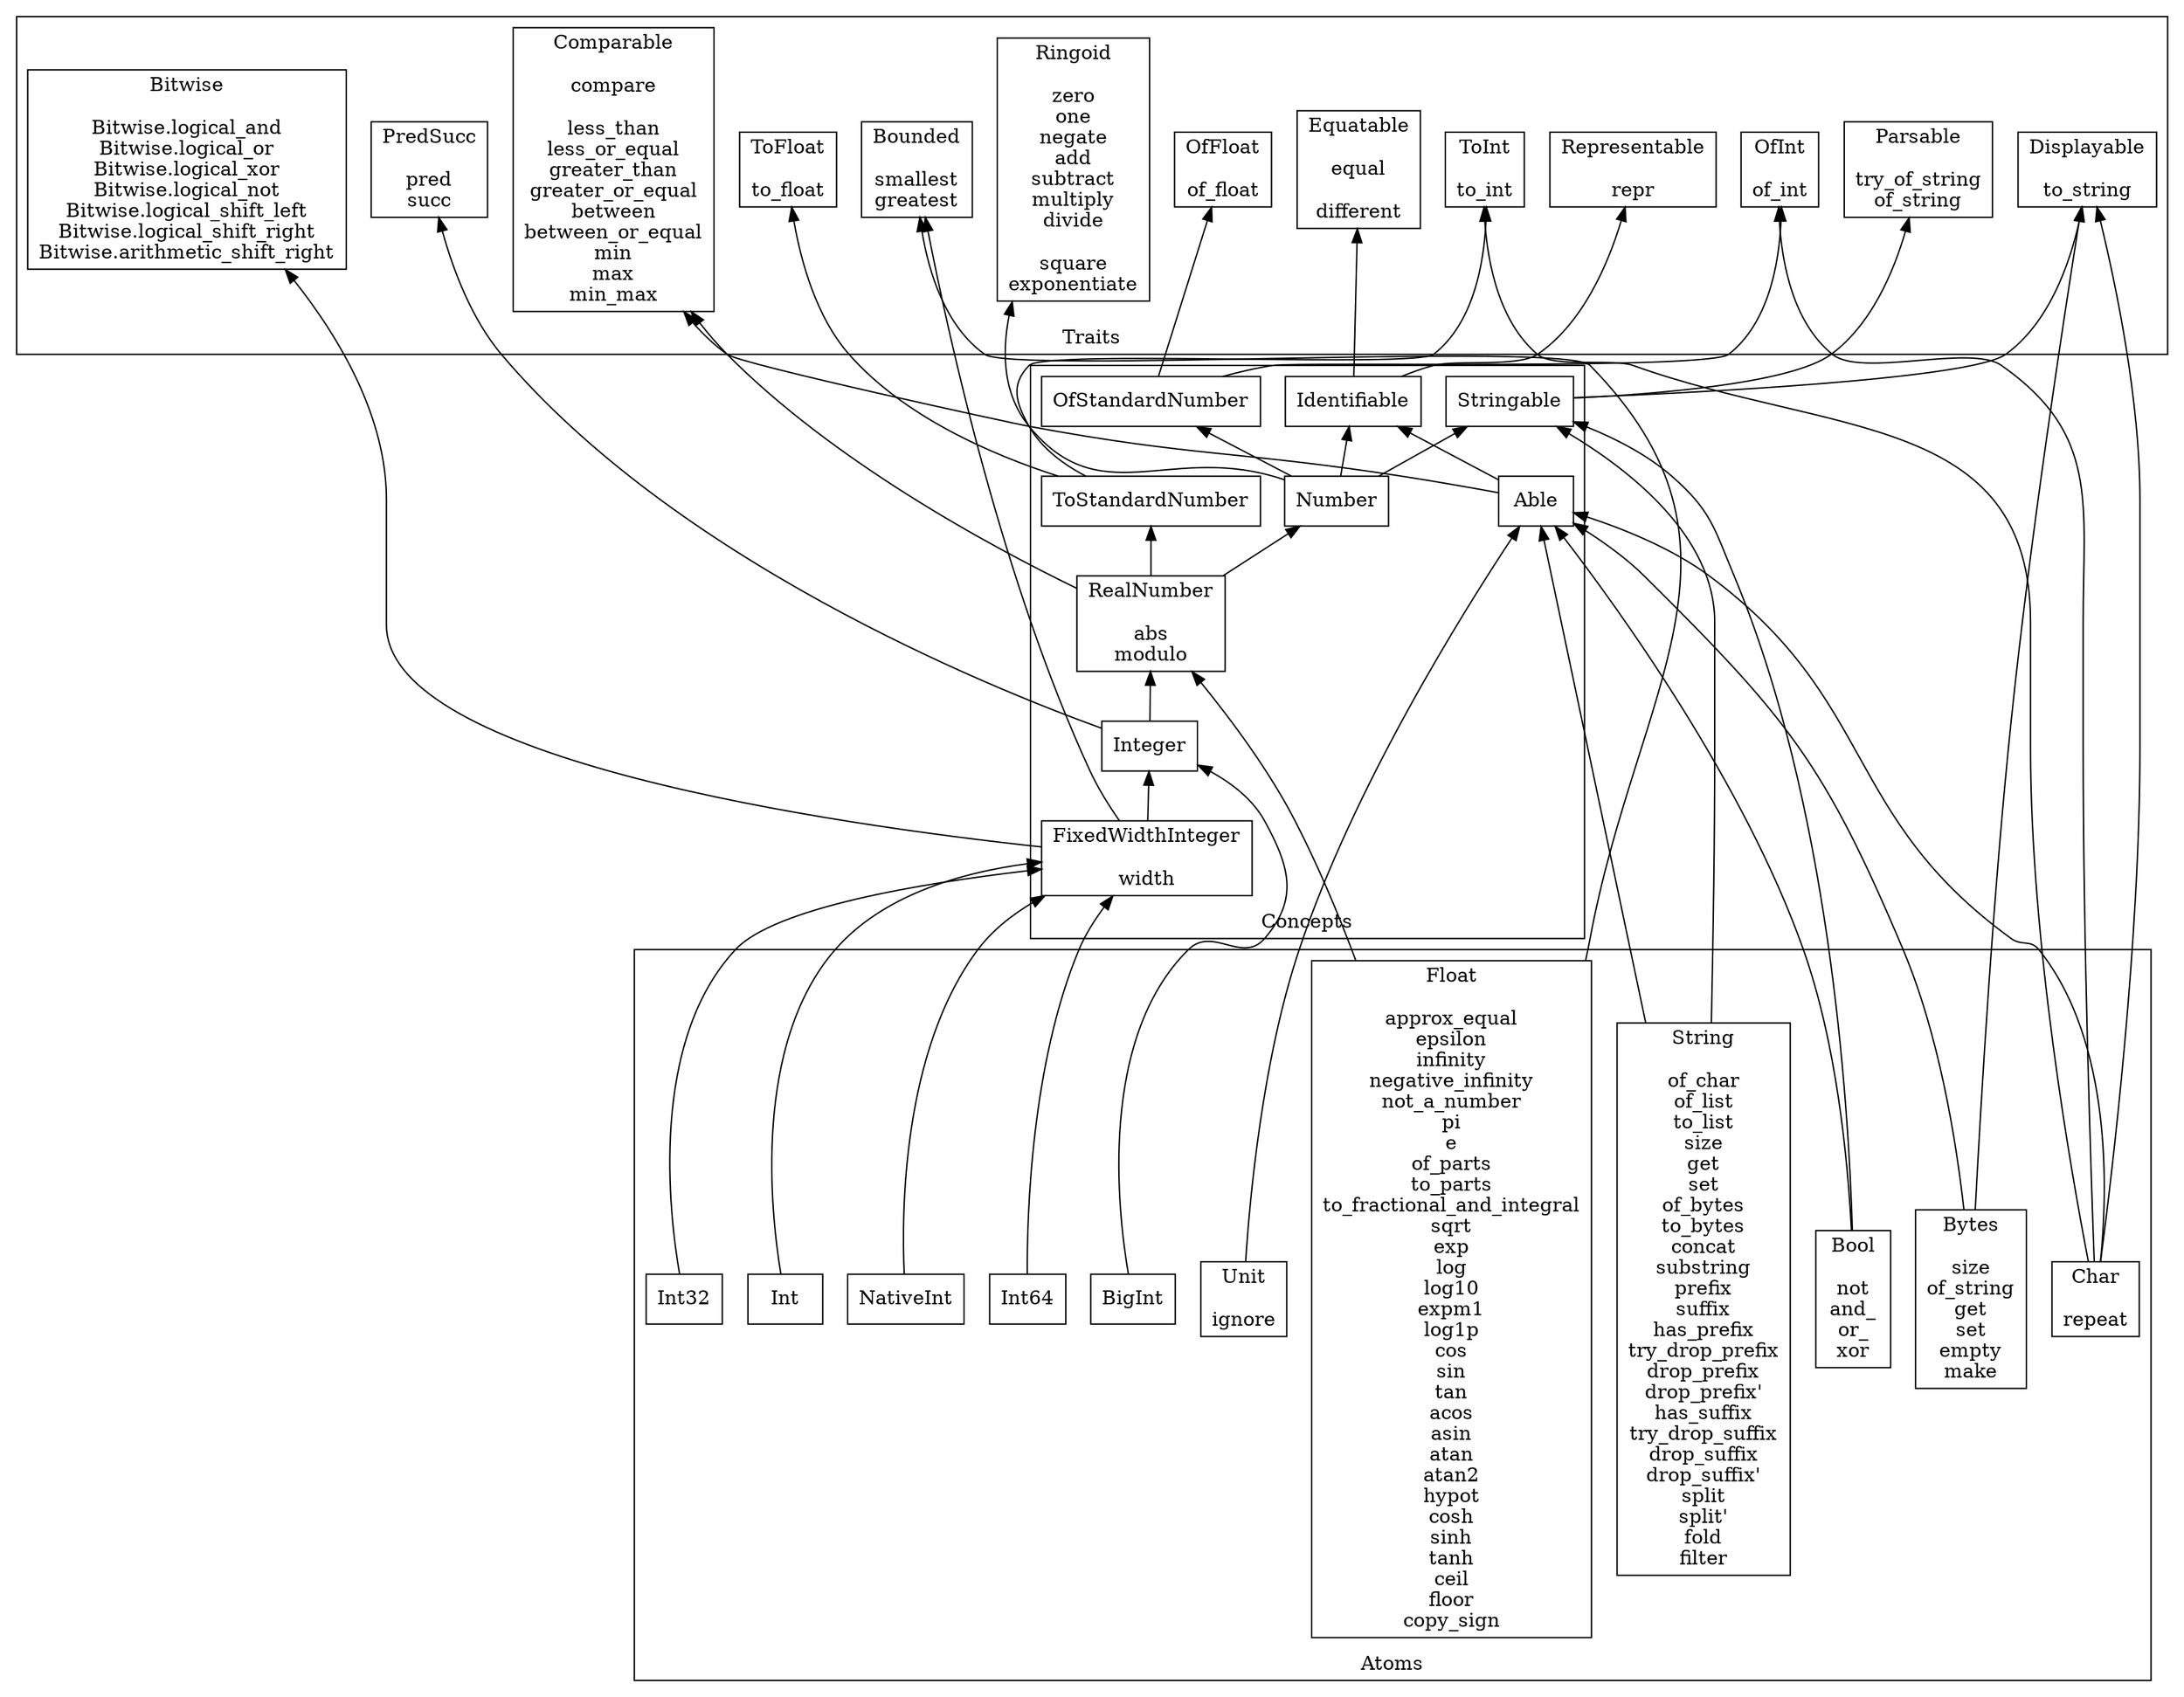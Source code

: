 digraph {
  rankdir="BT"
  node [shape="box"]
  subgraph cluster_Traits {
    label="Traits";
    representable [label="Representable\n\nrepr"];
    equatable [label="Equatable\n\nequal\n\ndifferent"];
    displayable [label="Displayable\n\nto_string"];
    parsable [label="Parsable\n\ntry_of_string\nof_string"];
    comparable [label="Comparable\n\ncompare\n\nless_than\nless_or_equal\ngreater_than\ngreater_or_equal\nbetween\nbetween_or_equal\nmin\nmax\nmin_max"];
    ringoid [label="Ringoid\n\nzero\none\nnegate\nadd\nsubtract\nmultiply\ndivide\n\nsquare\nexponentiate"];
    ofint [label="OfInt\n\nof_int"];
    toint [label="ToInt\n\nto_int"];
    offloat [label="OfFloat\n\nof_float"];
    tofloat [label="ToFloat\n\nto_float"];
    predsucc [label="PredSucc\n\npred\nsucc"];
    bounded [label="Bounded\n\nsmallest\ngreatest"];
    bitwise [label="Bitwise\n\nBitwise.logical_and\nBitwise.logical_or\nBitwise.logical_xor\nBitwise.logical_not\nBitwise.logical_shift_left\nBitwise.logical_shift_right\nBitwise.arithmetic_shift_right"];
  }
  subgraph cluster_Concepts {
    label="Concepts";
    identifiable [label="Identifiable"];
    able [label="Able"];
    stringable [label="Stringable"];
    ofstandardnumber [label="OfStandardNumber"];
    number [label="Number"];
    tostandardnumber [label="ToStandardNumber"];
    realnumber [label="RealNumber\n\nabs\nmodulo"];
    integer [label="Integer"];
    fixedwidthinteger [label="FixedWidthInteger\n\nwidth"];
  }
  subgraph cluster_Atoms {
    label="Atoms";
    unit [label="Unit\n\nignore"];
    bool [label="Bool\n\nnot\nand_\nor_\nxor"];
    char [label="Char\n\nrepeat"];
    int [label="Int"];
    int32 [label="Int32"];
    int64 [label="Int64"];
    nativeint [label="NativeInt"];
    bigint [label="BigInt"];
    float [label="Float\n\napprox_equal\nepsilon\ninfinity\nnegative_infinity\nnot_a_number\npi\ne\nof_parts\nto_parts\nto_fractional_and_integral\nsqrt\nexp\nlog\nlog10\nexpm1\nlog1p\ncos\nsin\ntan\nacos\nasin\natan\natan2\nhypot\ncosh\nsinh\ntanh\nceil\nfloor\ncopy_sign"];
    string [label="String\n\nof_char\nof_list\nto_list\nsize\nget\nset\nof_bytes\nto_bytes\nconcat\nsubstring\nprefix\nsuffix\nhas_prefix\ntry_drop_prefix\ndrop_prefix\ndrop_prefix'\nhas_suffix\ntry_drop_suffix\ndrop_suffix\ndrop_suffix'\nsplit\nsplit'\nfold\nfilter"];
    bytes [label="Bytes\n\nsize\nof_string\nget\nset\nempty\nmake"];
  }
  identifiable -> equatable
  identifiable -> representable
  able -> identifiable
  able -> comparable
  stringable -> displayable
  stringable -> parsable
  ofstandardnumber -> ofint
  ofstandardnumber -> offloat
  number -> identifiable
  number -> stringable
  number -> ringoid
  number -> ofstandardnumber
  tostandardnumber -> toint
  tostandardnumber -> tofloat
  realnumber -> number
  realnumber -> comparable
  realnumber -> tostandardnumber
  integer -> realnumber
  integer -> predsucc
  fixedwidthinteger -> integer
  fixedwidthinteger -> bounded
  fixedwidthinteger -> bitwise
  unit -> able
  bool -> able
  bool -> stringable
  char -> able
  char -> displayable
  char -> ofint
  char -> toint
  int -> fixedwidthinteger
  int32 -> fixedwidthinteger
  int64 -> fixedwidthinteger
  nativeint -> fixedwidthinteger
  bigint -> integer
  float -> realnumber
  float -> bounded
  string -> able
  string -> stringable
  bytes -> able
  bytes -> displayable
}
